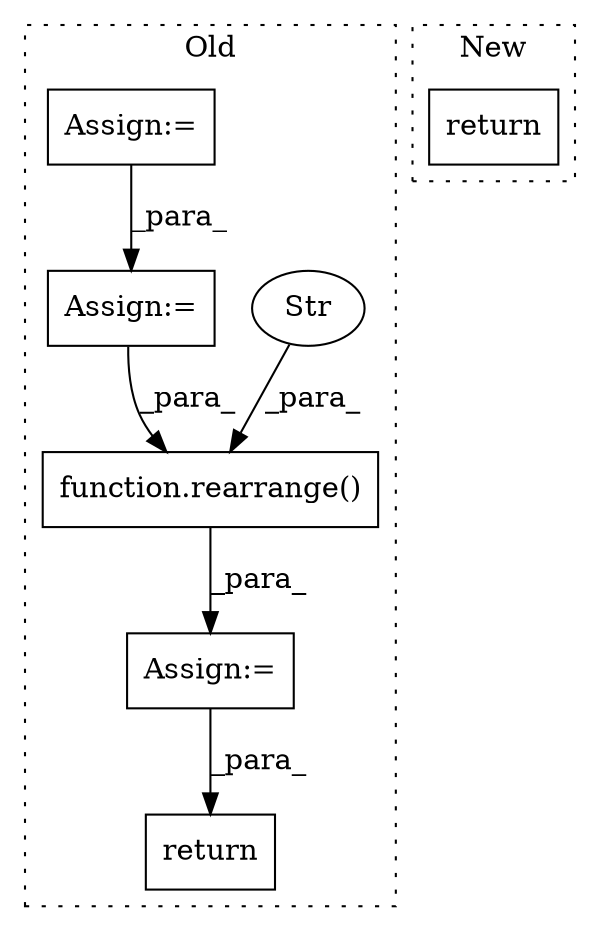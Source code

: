 digraph G {
subgraph cluster0 {
1 [label="function.rearrange()" a="75" s="1623,1658" l="10,1" shape="box"];
3 [label="Str" a="66" s="1644" l="14" shape="ellipse"];
4 [label="return" a="93" s="1870" l="7" shape="box"];
5 [label="Assign:=" a="68" s="1620" l="3" shape="box"];
6 [label="Assign:=" a="68" s="1426" l="3" shape="box"];
7 [label="Assign:=" a="68" s="1565" l="3" shape="box"];
label = "Old";
style="dotted";
}
subgraph cluster1 {
2 [label="return" a="93" s="1261" l="7" shape="box"];
label = "New";
style="dotted";
}
1 -> 5 [label="_para_"];
3 -> 1 [label="_para_"];
5 -> 4 [label="_para_"];
6 -> 7 [label="_para_"];
7 -> 1 [label="_para_"];
}
